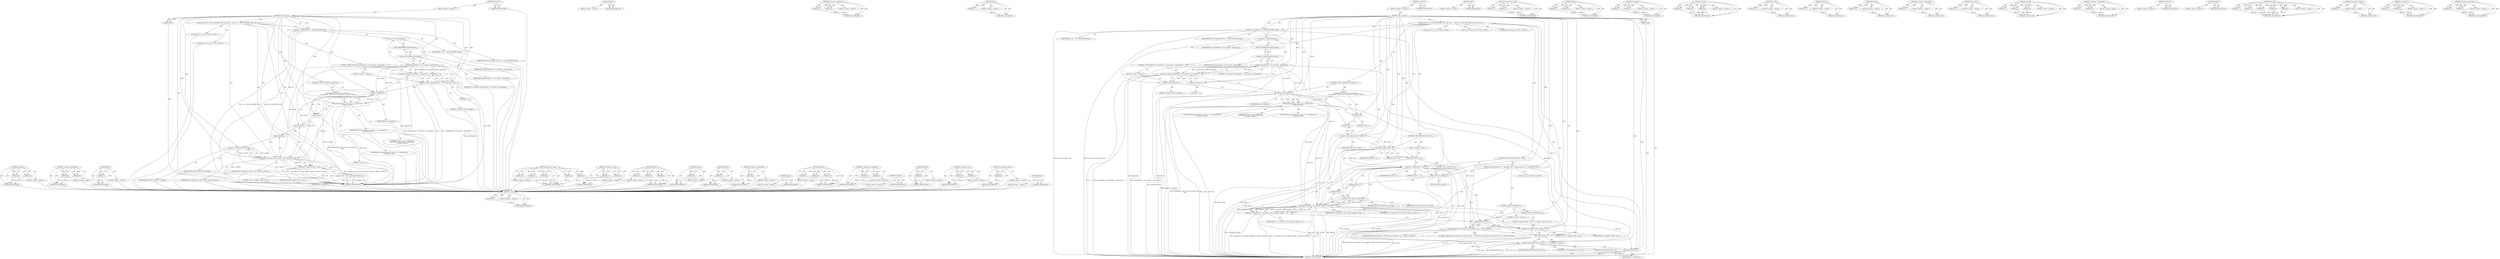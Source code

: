 digraph "getuid" {
vulnerable_203 [label=<(METHOD,_exit)>];
vulnerable_204 [label=<(PARAM,p1)>];
vulnerable_205 [label=<(BLOCK,&lt;empty&gt;,&lt;empty&gt;)>];
vulnerable_206 [label=<(METHOD_RETURN,ANY)>];
vulnerable_187 [label=<(METHOD,getuid)>];
vulnerable_188 [label=<(BLOCK,&lt;empty&gt;,&lt;empty&gt;)>];
vulnerable_189 [label=<(METHOD_RETURN,ANY)>];
vulnerable_141 [label=<(METHOD,&lt;operator&gt;.fieldAccess)>];
vulnerable_142 [label=<(PARAM,p1)>];
vulnerable_143 [label=<(PARAM,p2)>];
vulnerable_144 [label=<(BLOCK,&lt;empty&gt;,&lt;empty&gt;)>];
vulnerable_145 [label=<(METHOD_RETURN,ANY)>];
vulnerable_163 [label=<(METHOD,exit)>];
vulnerable_164 [label=<(PARAM,p1)>];
vulnerable_165 [label=<(BLOCK,&lt;empty&gt;,&lt;empty&gt;)>];
vulnerable_166 [label=<(METHOD_RETURN,ANY)>];
vulnerable_6 [label=<(METHOD,&lt;global&gt;)<SUB>1</SUB>>];
vulnerable_7 [label=<(BLOCK,&lt;empty&gt;,&lt;empty&gt;)<SUB>1</SUB>>];
vulnerable_8 [label=<(METHOD,copy_asoundrc)<SUB>1</SUB>>];
vulnerable_9 [label=<(PARAM,void)<SUB>1</SUB>>];
vulnerable_10 [label=<(BLOCK,{
	char *src = RUN_ASOUNDRC_FILE ;
	char *dest;...,{
	char *src = RUN_ASOUNDRC_FILE ;
	char *dest;...)<SUB>1</SUB>>];
vulnerable_11 [label="<(LOCAL,char* src: char*)<SUB>2</SUB>>"];
vulnerable_12 [label=<(&lt;operator&gt;.assignment,*src = RUN_ASOUNDRC_FILE)<SUB>2</SUB>>];
vulnerable_13 [label=<(IDENTIFIER,src,*src = RUN_ASOUNDRC_FILE)<SUB>2</SUB>>];
vulnerable_14 [label=<(IDENTIFIER,RUN_ASOUNDRC_FILE,*src = RUN_ASOUNDRC_FILE)<SUB>2</SUB>>];
vulnerable_15 [label="<(LOCAL,char* dest: char*)<SUB>3</SUB>>"];
vulnerable_16 [label=<(CONTROL_STRUCTURE,IF,if (asprintf(&amp;dest, &quot;%s/.asoundrc&quot;, cfg.homedir) == -1))<SUB>4</SUB>>];
vulnerable_17 [label=<(&lt;operator&gt;.equals,asprintf(&amp;dest, &quot;%s/.asoundrc&quot;, cfg.homedir) == -1)<SUB>4</SUB>>];
vulnerable_18 [label=<(asprintf,asprintf(&amp;dest, &quot;%s/.asoundrc&quot;, cfg.homedir))<SUB>4</SUB>>];
vulnerable_19 [label=<(&lt;operator&gt;.addressOf,&amp;dest)<SUB>4</SUB>>];
vulnerable_20 [label=<(IDENTIFIER,dest,asprintf(&amp;dest, &quot;%s/.asoundrc&quot;, cfg.homedir))<SUB>4</SUB>>];
vulnerable_21 [label=<(LITERAL,&quot;%s/.asoundrc&quot;,asprintf(&amp;dest, &quot;%s/.asoundrc&quot;, cfg.homedir))<SUB>4</SUB>>];
vulnerable_22 [label=<(&lt;operator&gt;.fieldAccess,cfg.homedir)<SUB>4</SUB>>];
vulnerable_23 [label=<(IDENTIFIER,cfg,asprintf(&amp;dest, &quot;%s/.asoundrc&quot;, cfg.homedir))<SUB>4</SUB>>];
vulnerable_24 [label=<(FIELD_IDENTIFIER,homedir,homedir)<SUB>4</SUB>>];
vulnerable_25 [label=<(&lt;operator&gt;.minus,-1)<SUB>4</SUB>>];
vulnerable_26 [label=<(LITERAL,1,-1)<SUB>4</SUB>>];
vulnerable_27 [label=<(BLOCK,&lt;empty&gt;,&lt;empty&gt;)<SUB>5</SUB>>];
vulnerable_28 [label=<(errExit,errExit(&quot;asprintf&quot;))<SUB>5</SUB>>];
vulnerable_29 [label=<(LITERAL,&quot;asprintf&quot;,errExit(&quot;asprintf&quot;))<SUB>5</SUB>>];
vulnerable_30 [label=<(CONTROL_STRUCTURE,IF,if (is_link(dest)))<SUB>7</SUB>>];
vulnerable_31 [label=<(is_link,is_link(dest))<SUB>7</SUB>>];
vulnerable_32 [label=<(IDENTIFIER,dest,is_link(dest))<SUB>7</SUB>>];
vulnerable_33 [label="<(BLOCK,{
		fprintf(stderr, &quot;Error: %s is a symbolic li...,{
		fprintf(stderr, &quot;Error: %s is a symbolic li...)<SUB>7</SUB>>"];
vulnerable_34 [label="<(fprintf,fprintf(stderr, &quot;Error: %s is a symbolic link\n...)<SUB>8</SUB>>"];
vulnerable_35 [label="<(IDENTIFIER,stderr,fprintf(stderr, &quot;Error: %s is a symbolic link\n...)<SUB>8</SUB>>"];
vulnerable_36 [label="<(LITERAL,&quot;Error: %s is a symbolic link\n&quot;,fprintf(stderr, &quot;Error: %s is a symbolic link\n...)<SUB>8</SUB>>"];
vulnerable_37 [label="<(IDENTIFIER,dest,fprintf(stderr, &quot;Error: %s is a symbolic link\n...)<SUB>8</SUB>>"];
vulnerable_38 [label=<(exit,exit(1))<SUB>9</SUB>>];
vulnerable_39 [label=<(LITERAL,1,exit(1))<SUB>9</SUB>>];
vulnerable_40 [label="<(LOCAL,pid_t child: pid_t)<SUB>12</SUB>>"];
vulnerable_41 [label=<(&lt;operator&gt;.assignment,child = fork())<SUB>12</SUB>>];
vulnerable_42 [label=<(IDENTIFIER,child,child = fork())<SUB>12</SUB>>];
vulnerable_43 [label=<(fork,fork())<SUB>12</SUB>>];
vulnerable_44 [label=<(CONTROL_STRUCTURE,IF,if (child &lt; 0))<SUB>13</SUB>>];
vulnerable_45 [label=<(&lt;operator&gt;.lessThan,child &lt; 0)<SUB>13</SUB>>];
vulnerable_46 [label=<(IDENTIFIER,child,child &lt; 0)<SUB>13</SUB>>];
vulnerable_47 [label=<(LITERAL,0,child &lt; 0)<SUB>13</SUB>>];
vulnerable_48 [label=<(BLOCK,&lt;empty&gt;,&lt;empty&gt;)<SUB>14</SUB>>];
vulnerable_49 [label=<(errExit,errExit(&quot;fork&quot;))<SUB>14</SUB>>];
vulnerable_50 [label=<(LITERAL,&quot;fork&quot;,errExit(&quot;fork&quot;))<SUB>14</SUB>>];
vulnerable_51 [label=<(CONTROL_STRUCTURE,IF,if (child == 0))<SUB>15</SUB>>];
vulnerable_52 [label=<(&lt;operator&gt;.equals,child == 0)<SUB>15</SUB>>];
vulnerable_53 [label=<(IDENTIFIER,child,child == 0)<SUB>15</SUB>>];
vulnerable_54 [label=<(LITERAL,0,child == 0)<SUB>15</SUB>>];
vulnerable_55 [label=<(BLOCK,{
		drop_privs(0);
		int rv = copy_file(src, de...,{
		drop_privs(0);
		int rv = copy_file(src, de...)<SUB>15</SUB>>];
vulnerable_56 [label=<(drop_privs,drop_privs(0))<SUB>16</SUB>>];
vulnerable_57 [label=<(LITERAL,0,drop_privs(0))<SUB>16</SUB>>];
vulnerable_58 [label="<(LOCAL,int rv: int)<SUB>17</SUB>>"];
vulnerable_59 [label=<(&lt;operator&gt;.assignment,rv = copy_file(src, dest, getuid(), getgid(), S...)<SUB>17</SUB>>];
vulnerable_60 [label=<(IDENTIFIER,rv,rv = copy_file(src, dest, getuid(), getgid(), S...)<SUB>17</SUB>>];
vulnerable_61 [label=<(copy_file,copy_file(src, dest, getuid(), getgid(), S_IRUS...)<SUB>17</SUB>>];
vulnerable_62 [label=<(IDENTIFIER,src,copy_file(src, dest, getuid(), getgid(), S_IRUS...)<SUB>17</SUB>>];
vulnerable_63 [label=<(IDENTIFIER,dest,copy_file(src, dest, getuid(), getgid(), S_IRUS...)<SUB>17</SUB>>];
vulnerable_64 [label=<(getuid,getuid())<SUB>17</SUB>>];
vulnerable_65 [label=<(getgid,getgid())<SUB>17</SUB>>];
vulnerable_66 [label=<(&lt;operator&gt;.or,S_IRUSR | S_IWUSR)<SUB>17</SUB>>];
vulnerable_67 [label=<(IDENTIFIER,S_IRUSR,S_IRUSR | S_IWUSR)<SUB>17</SUB>>];
vulnerable_68 [label=<(IDENTIFIER,S_IWUSR,S_IRUSR | S_IWUSR)<SUB>17</SUB>>];
vulnerable_69 [label=<(CONTROL_STRUCTURE,IF,if (rv))<SUB>18</SUB>>];
vulnerable_70 [label=<(IDENTIFIER,rv,if (rv))<SUB>18</SUB>>];
vulnerable_71 [label=<(BLOCK,&lt;empty&gt;,&lt;empty&gt;)<SUB>19</SUB>>];
vulnerable_72 [label="<(fprintf,fprintf(stderr, &quot;Warning: cannot transfer .asou...)<SUB>19</SUB>>"];
vulnerable_73 [label="<(IDENTIFIER,stderr,fprintf(stderr, &quot;Warning: cannot transfer .asou...)<SUB>19</SUB>>"];
vulnerable_74 [label="<(LITERAL,&quot;Warning: cannot transfer .asoundrc in private ...,fprintf(stderr, &quot;Warning: cannot transfer .asou...)<SUB>19</SUB>>"];
vulnerable_75 [label=<(CONTROL_STRUCTURE,ELSE,else)<SUB>20</SUB>>];
vulnerable_76 [label=<(BLOCK,{
			fs_logger2(&quot;clone&quot;, dest);
		},{
			fs_logger2(&quot;clone&quot;, dest);
		})<SUB>20</SUB>>];
vulnerable_77 [label=<(fs_logger2,fs_logger2(&quot;clone&quot;, dest))<SUB>21</SUB>>];
vulnerable_78 [label=<(LITERAL,&quot;clone&quot;,fs_logger2(&quot;clone&quot;, dest))<SUB>21</SUB>>];
vulnerable_79 [label=<(IDENTIFIER,dest,fs_logger2(&quot;clone&quot;, dest))<SUB>21</SUB>>];
vulnerable_80 [label=<(_exit,_exit(0))<SUB>23</SUB>>];
vulnerable_81 [label=<(LITERAL,0,_exit(0))<SUB>23</SUB>>];
vulnerable_82 [label=<(waitpid,waitpid(child, NULL, 0))<SUB>25</SUB>>];
vulnerable_83 [label=<(IDENTIFIER,child,waitpid(child, NULL, 0))<SUB>25</SUB>>];
vulnerable_84 [label=<(IDENTIFIER,NULL,waitpid(child, NULL, 0))<SUB>25</SUB>>];
vulnerable_85 [label=<(LITERAL,0,waitpid(child, NULL, 0))<SUB>25</SUB>>];
vulnerable_86 [label=<(unlink,unlink(src))<SUB>27</SUB>>];
vulnerable_87 [label=<(IDENTIFIER,src,unlink(src))<SUB>27</SUB>>];
vulnerable_88 [label=<(METHOD_RETURN,void)<SUB>1</SUB>>];
vulnerable_90 [label=<(METHOD_RETURN,ANY)<SUB>1</SUB>>];
vulnerable_167 [label=<(METHOD,fork)>];
vulnerable_168 [label=<(BLOCK,&lt;empty&gt;,&lt;empty&gt;)>];
vulnerable_169 [label=<(METHOD_RETURN,ANY)>];
vulnerable_126 [label=<(METHOD,&lt;operator&gt;.equals)>];
vulnerable_127 [label=<(PARAM,p1)>];
vulnerable_128 [label=<(PARAM,p2)>];
vulnerable_129 [label=<(BLOCK,&lt;empty&gt;,&lt;empty&gt;)>];
vulnerable_130 [label=<(METHOD_RETURN,ANY)>];
vulnerable_158 [label=<(METHOD,fprintf)>];
vulnerable_159 [label=<(PARAM,p1)>];
vulnerable_160 [label=<(PARAM,p2)>];
vulnerable_161 [label=<(BLOCK,&lt;empty&gt;,&lt;empty&gt;)>];
vulnerable_162 [label=<(METHOD_RETURN,ANY)>];
vulnerable_198 [label=<(METHOD,fs_logger2)>];
vulnerable_199 [label=<(PARAM,p1)>];
vulnerable_200 [label=<(PARAM,p2)>];
vulnerable_201 [label=<(BLOCK,&lt;empty&gt;,&lt;empty&gt;)>];
vulnerable_202 [label=<(METHOD_RETURN,ANY)>];
vulnerable_207 [label=<(METHOD,waitpid)>];
vulnerable_208 [label=<(PARAM,p1)>];
vulnerable_209 [label=<(PARAM,p2)>];
vulnerable_210 [label=<(PARAM,p3)>];
vulnerable_211 [label=<(BLOCK,&lt;empty&gt;,&lt;empty&gt;)>];
vulnerable_212 [label=<(METHOD_RETURN,ANY)>];
vulnerable_154 [label=<(METHOD,is_link)>];
vulnerable_155 [label=<(PARAM,p1)>];
vulnerable_156 [label=<(BLOCK,&lt;empty&gt;,&lt;empty&gt;)>];
vulnerable_157 [label=<(METHOD_RETURN,ANY)>];
vulnerable_150 [label=<(METHOD,errExit)>];
vulnerable_151 [label=<(PARAM,p1)>];
vulnerable_152 [label=<(BLOCK,&lt;empty&gt;,&lt;empty&gt;)>];
vulnerable_153 [label=<(METHOD_RETURN,ANY)>];
vulnerable_213 [label=<(METHOD,unlink)>];
vulnerable_214 [label=<(PARAM,p1)>];
vulnerable_215 [label=<(BLOCK,&lt;empty&gt;,&lt;empty&gt;)>];
vulnerable_216 [label=<(METHOD_RETURN,ANY)>];
vulnerable_137 [label=<(METHOD,&lt;operator&gt;.addressOf)>];
vulnerable_138 [label=<(PARAM,p1)>];
vulnerable_139 [label=<(BLOCK,&lt;empty&gt;,&lt;empty&gt;)>];
vulnerable_140 [label=<(METHOD_RETURN,ANY)>];
vulnerable_175 [label=<(METHOD,drop_privs)>];
vulnerable_176 [label=<(PARAM,p1)>];
vulnerable_177 [label=<(BLOCK,&lt;empty&gt;,&lt;empty&gt;)>];
vulnerable_178 [label=<(METHOD_RETURN,ANY)>];
vulnerable_131 [label=<(METHOD,asprintf)>];
vulnerable_132 [label=<(PARAM,p1)>];
vulnerable_133 [label=<(PARAM,p2)>];
vulnerable_134 [label=<(PARAM,p3)>];
vulnerable_135 [label=<(BLOCK,&lt;empty&gt;,&lt;empty&gt;)>];
vulnerable_136 [label=<(METHOD_RETURN,ANY)>];
vulnerable_121 [label=<(METHOD,&lt;operator&gt;.assignment)>];
vulnerable_122 [label=<(PARAM,p1)>];
vulnerable_123 [label=<(PARAM,p2)>];
vulnerable_124 [label=<(BLOCK,&lt;empty&gt;,&lt;empty&gt;)>];
vulnerable_125 [label=<(METHOD_RETURN,ANY)>];
vulnerable_115 [label=<(METHOD,&lt;global&gt;)<SUB>1</SUB>>];
vulnerable_116 [label=<(BLOCK,&lt;empty&gt;,&lt;empty&gt;)>];
vulnerable_117 [label=<(METHOD_RETURN,ANY)>];
vulnerable_190 [label=<(METHOD,getgid)>];
vulnerable_191 [label=<(BLOCK,&lt;empty&gt;,&lt;empty&gt;)>];
vulnerable_192 [label=<(METHOD_RETURN,ANY)>];
vulnerable_179 [label=<(METHOD,copy_file)>];
vulnerable_180 [label=<(PARAM,p1)>];
vulnerable_181 [label=<(PARAM,p2)>];
vulnerable_182 [label=<(PARAM,p3)>];
vulnerable_183 [label=<(PARAM,p4)>];
vulnerable_184 [label=<(PARAM,p5)>];
vulnerable_185 [label=<(BLOCK,&lt;empty&gt;,&lt;empty&gt;)>];
vulnerable_186 [label=<(METHOD_RETURN,ANY)>];
vulnerable_146 [label=<(METHOD,&lt;operator&gt;.minus)>];
vulnerable_147 [label=<(PARAM,p1)>];
vulnerable_148 [label=<(BLOCK,&lt;empty&gt;,&lt;empty&gt;)>];
vulnerable_149 [label=<(METHOD_RETURN,ANY)>];
vulnerable_193 [label=<(METHOD,&lt;operator&gt;.or)>];
vulnerable_194 [label=<(PARAM,p1)>];
vulnerable_195 [label=<(PARAM,p2)>];
vulnerable_196 [label=<(BLOCK,&lt;empty&gt;,&lt;empty&gt;)>];
vulnerable_197 [label=<(METHOD_RETURN,ANY)>];
vulnerable_170 [label=<(METHOD,&lt;operator&gt;.lessThan)>];
vulnerable_171 [label=<(PARAM,p1)>];
vulnerable_172 [label=<(PARAM,p2)>];
vulnerable_173 [label=<(BLOCK,&lt;empty&gt;,&lt;empty&gt;)>];
vulnerable_174 [label=<(METHOD_RETURN,ANY)>];
fixed_146 [label=<(METHOD,fs_logger2)>];
fixed_147 [label=<(PARAM,p1)>];
fixed_148 [label=<(PARAM,p2)>];
fixed_149 [label=<(BLOCK,&lt;empty&gt;,&lt;empty&gt;)>];
fixed_150 [label=<(METHOD_RETURN,ANY)>];
fixed_100 [label=<(METHOD,&lt;operator&gt;.fieldAccess)>];
fixed_101 [label=<(PARAM,p1)>];
fixed_102 [label=<(PARAM,p2)>];
fixed_103 [label=<(BLOCK,&lt;empty&gt;,&lt;empty&gt;)>];
fixed_104 [label=<(METHOD_RETURN,ANY)>];
fixed_123 [label=<(METHOD,exit)>];
fixed_124 [label=<(PARAM,p1)>];
fixed_125 [label=<(BLOCK,&lt;empty&gt;,&lt;empty&gt;)>];
fixed_126 [label=<(METHOD_RETURN,ANY)>];
fixed_6 [label=<(METHOD,&lt;global&gt;)<SUB>1</SUB>>];
fixed_7 [label=<(BLOCK,&lt;empty&gt;,&lt;empty&gt;)<SUB>1</SUB>>];
fixed_8 [label=<(METHOD,copy_asoundrc)<SUB>1</SUB>>];
fixed_9 [label=<(PARAM,void)<SUB>1</SUB>>];
fixed_10 [label=<(BLOCK,{
	char *src = RUN_ASOUNDRC_FILE ;
	char *dest;...,{
	char *src = RUN_ASOUNDRC_FILE ;
	char *dest;...)<SUB>1</SUB>>];
fixed_11 [label="<(LOCAL,char* src: char*)<SUB>2</SUB>>"];
fixed_12 [label=<(&lt;operator&gt;.assignment,*src = RUN_ASOUNDRC_FILE)<SUB>2</SUB>>];
fixed_13 [label=<(IDENTIFIER,src,*src = RUN_ASOUNDRC_FILE)<SUB>2</SUB>>];
fixed_14 [label=<(IDENTIFIER,RUN_ASOUNDRC_FILE,*src = RUN_ASOUNDRC_FILE)<SUB>2</SUB>>];
fixed_15 [label="<(LOCAL,char* dest: char*)<SUB>3</SUB>>"];
fixed_16 [label=<(CONTROL_STRUCTURE,IF,if (asprintf(&amp;dest, &quot;%s/.asoundrc&quot;, cfg.homedir) == -1))<SUB>4</SUB>>];
fixed_17 [label=<(&lt;operator&gt;.equals,asprintf(&amp;dest, &quot;%s/.asoundrc&quot;, cfg.homedir) == -1)<SUB>4</SUB>>];
fixed_18 [label=<(asprintf,asprintf(&amp;dest, &quot;%s/.asoundrc&quot;, cfg.homedir))<SUB>4</SUB>>];
fixed_19 [label=<(&lt;operator&gt;.addressOf,&amp;dest)<SUB>4</SUB>>];
fixed_20 [label=<(IDENTIFIER,dest,asprintf(&amp;dest, &quot;%s/.asoundrc&quot;, cfg.homedir))<SUB>4</SUB>>];
fixed_21 [label=<(LITERAL,&quot;%s/.asoundrc&quot;,asprintf(&amp;dest, &quot;%s/.asoundrc&quot;, cfg.homedir))<SUB>4</SUB>>];
fixed_22 [label=<(&lt;operator&gt;.fieldAccess,cfg.homedir)<SUB>4</SUB>>];
fixed_23 [label=<(IDENTIFIER,cfg,asprintf(&amp;dest, &quot;%s/.asoundrc&quot;, cfg.homedir))<SUB>4</SUB>>];
fixed_24 [label=<(FIELD_IDENTIFIER,homedir,homedir)<SUB>4</SUB>>];
fixed_25 [label=<(&lt;operator&gt;.minus,-1)<SUB>4</SUB>>];
fixed_26 [label=<(LITERAL,1,-1)<SUB>4</SUB>>];
fixed_27 [label=<(BLOCK,&lt;empty&gt;,&lt;empty&gt;)<SUB>5</SUB>>];
fixed_28 [label=<(errExit,errExit(&quot;asprintf&quot;))<SUB>5</SUB>>];
fixed_29 [label=<(LITERAL,&quot;asprintf&quot;,errExit(&quot;asprintf&quot;))<SUB>5</SUB>>];
fixed_30 [label=<(CONTROL_STRUCTURE,IF,if (is_link(dest)))<SUB>7</SUB>>];
fixed_31 [label=<(is_link,is_link(dest))<SUB>7</SUB>>];
fixed_32 [label=<(IDENTIFIER,dest,is_link(dest))<SUB>7</SUB>>];
fixed_33 [label="<(BLOCK,{
		fprintf(stderr, &quot;Error: %s is a symbolic li...,{
		fprintf(stderr, &quot;Error: %s is a symbolic li...)<SUB>7</SUB>>"];
fixed_34 [label="<(fprintf,fprintf(stderr, &quot;Error: %s is a symbolic link\n...)<SUB>8</SUB>>"];
fixed_35 [label="<(IDENTIFIER,stderr,fprintf(stderr, &quot;Error: %s is a symbolic link\n...)<SUB>8</SUB>>"];
fixed_36 [label="<(LITERAL,&quot;Error: %s is a symbolic link\n&quot;,fprintf(stderr, &quot;Error: %s is a symbolic link\n...)<SUB>8</SUB>>"];
fixed_37 [label="<(IDENTIFIER,dest,fprintf(stderr, &quot;Error: %s is a symbolic link\n...)<SUB>8</SUB>>"];
fixed_38 [label=<(exit,exit(1))<SUB>9</SUB>>];
fixed_39 [label=<(LITERAL,1,exit(1))<SUB>9</SUB>>];
fixed_40 [label=<(copy_file_as_user,copy_file_as_user(src, dest, getuid(), getgid()...)<SUB>12</SUB>>];
fixed_41 [label=<(IDENTIFIER,src,copy_file_as_user(src, dest, getuid(), getgid()...)<SUB>12</SUB>>];
fixed_42 [label=<(IDENTIFIER,dest,copy_file_as_user(src, dest, getuid(), getgid()...)<SUB>12</SUB>>];
fixed_43 [label=<(getuid,getuid())<SUB>12</SUB>>];
fixed_44 [label=<(getgid,getgid())<SUB>12</SUB>>];
fixed_45 [label=<(&lt;operator&gt;.or,S_IRUSR | S_IWUSR)<SUB>12</SUB>>];
fixed_46 [label=<(IDENTIFIER,S_IRUSR,S_IRUSR | S_IWUSR)<SUB>12</SUB>>];
fixed_47 [label=<(IDENTIFIER,S_IWUSR,S_IRUSR | S_IWUSR)<SUB>12</SUB>>];
fixed_48 [label=<(fs_logger2,fs_logger2(&quot;clone&quot;, dest))<SUB>13</SUB>>];
fixed_49 [label=<(LITERAL,&quot;clone&quot;,fs_logger2(&quot;clone&quot;, dest))<SUB>13</SUB>>];
fixed_50 [label=<(IDENTIFIER,dest,fs_logger2(&quot;clone&quot;, dest))<SUB>13</SUB>>];
fixed_51 [label=<(unlink,unlink(src))<SUB>15</SUB>>];
fixed_52 [label=<(IDENTIFIER,src,unlink(src))<SUB>15</SUB>>];
fixed_53 [label=<(METHOD_RETURN,void)<SUB>1</SUB>>];
fixed_55 [label=<(METHOD_RETURN,ANY)<SUB>1</SUB>>];
fixed_127 [label=<(METHOD,copy_file_as_user)>];
fixed_128 [label=<(PARAM,p1)>];
fixed_129 [label=<(PARAM,p2)>];
fixed_130 [label=<(PARAM,p3)>];
fixed_131 [label=<(PARAM,p4)>];
fixed_132 [label=<(PARAM,p5)>];
fixed_133 [label=<(BLOCK,&lt;empty&gt;,&lt;empty&gt;)>];
fixed_134 [label=<(METHOD_RETURN,ANY)>];
fixed_85 [label=<(METHOD,&lt;operator&gt;.equals)>];
fixed_86 [label=<(PARAM,p1)>];
fixed_87 [label=<(PARAM,p2)>];
fixed_88 [label=<(BLOCK,&lt;empty&gt;,&lt;empty&gt;)>];
fixed_89 [label=<(METHOD_RETURN,ANY)>];
fixed_117 [label=<(METHOD,fprintf)>];
fixed_118 [label=<(PARAM,p1)>];
fixed_119 [label=<(PARAM,p2)>];
fixed_120 [label=<(PARAM,p3)>];
fixed_121 [label=<(BLOCK,&lt;empty&gt;,&lt;empty&gt;)>];
fixed_122 [label=<(METHOD_RETURN,ANY)>];
fixed_113 [label=<(METHOD,is_link)>];
fixed_114 [label=<(PARAM,p1)>];
fixed_115 [label=<(BLOCK,&lt;empty&gt;,&lt;empty&gt;)>];
fixed_116 [label=<(METHOD_RETURN,ANY)>];
fixed_109 [label=<(METHOD,errExit)>];
fixed_110 [label=<(PARAM,p1)>];
fixed_111 [label=<(BLOCK,&lt;empty&gt;,&lt;empty&gt;)>];
fixed_112 [label=<(METHOD_RETURN,ANY)>];
fixed_96 [label=<(METHOD,&lt;operator&gt;.addressOf)>];
fixed_97 [label=<(PARAM,p1)>];
fixed_98 [label=<(BLOCK,&lt;empty&gt;,&lt;empty&gt;)>];
fixed_99 [label=<(METHOD_RETURN,ANY)>];
fixed_138 [label=<(METHOD,getgid)>];
fixed_139 [label=<(BLOCK,&lt;empty&gt;,&lt;empty&gt;)>];
fixed_140 [label=<(METHOD_RETURN,ANY)>];
fixed_90 [label=<(METHOD,asprintf)>];
fixed_91 [label=<(PARAM,p1)>];
fixed_92 [label=<(PARAM,p2)>];
fixed_93 [label=<(PARAM,p3)>];
fixed_94 [label=<(BLOCK,&lt;empty&gt;,&lt;empty&gt;)>];
fixed_95 [label=<(METHOD_RETURN,ANY)>];
fixed_80 [label=<(METHOD,&lt;operator&gt;.assignment)>];
fixed_81 [label=<(PARAM,p1)>];
fixed_82 [label=<(PARAM,p2)>];
fixed_83 [label=<(BLOCK,&lt;empty&gt;,&lt;empty&gt;)>];
fixed_84 [label=<(METHOD_RETURN,ANY)>];
fixed_74 [label=<(METHOD,&lt;global&gt;)<SUB>1</SUB>>];
fixed_75 [label=<(BLOCK,&lt;empty&gt;,&lt;empty&gt;)>];
fixed_76 [label=<(METHOD_RETURN,ANY)>];
fixed_151 [label=<(METHOD,unlink)>];
fixed_152 [label=<(PARAM,p1)>];
fixed_153 [label=<(BLOCK,&lt;empty&gt;,&lt;empty&gt;)>];
fixed_154 [label=<(METHOD_RETURN,ANY)>];
fixed_141 [label=<(METHOD,&lt;operator&gt;.or)>];
fixed_142 [label=<(PARAM,p1)>];
fixed_143 [label=<(PARAM,p2)>];
fixed_144 [label=<(BLOCK,&lt;empty&gt;,&lt;empty&gt;)>];
fixed_145 [label=<(METHOD_RETURN,ANY)>];
fixed_105 [label=<(METHOD,&lt;operator&gt;.minus)>];
fixed_106 [label=<(PARAM,p1)>];
fixed_107 [label=<(BLOCK,&lt;empty&gt;,&lt;empty&gt;)>];
fixed_108 [label=<(METHOD_RETURN,ANY)>];
fixed_135 [label=<(METHOD,getuid)>];
fixed_136 [label=<(BLOCK,&lt;empty&gt;,&lt;empty&gt;)>];
fixed_137 [label=<(METHOD_RETURN,ANY)>];
vulnerable_203 -> vulnerable_204  [key=0, label="AST: "];
vulnerable_203 -> vulnerable_204  [key=1, label="DDG: "];
vulnerable_203 -> vulnerable_205  [key=0, label="AST: "];
vulnerable_203 -> vulnerable_206  [key=0, label="AST: "];
vulnerable_203 -> vulnerable_206  [key=1, label="CFG: "];
vulnerable_204 -> vulnerable_206  [key=0, label="DDG: p1"];
vulnerable_187 -> vulnerable_188  [key=0, label="AST: "];
vulnerable_187 -> vulnerable_189  [key=0, label="AST: "];
vulnerable_187 -> vulnerable_189  [key=1, label="CFG: "];
vulnerable_141 -> vulnerable_142  [key=0, label="AST: "];
vulnerable_141 -> vulnerable_142  [key=1, label="DDG: "];
vulnerable_141 -> vulnerable_144  [key=0, label="AST: "];
vulnerable_141 -> vulnerable_143  [key=0, label="AST: "];
vulnerable_141 -> vulnerable_143  [key=1, label="DDG: "];
vulnerable_141 -> vulnerable_145  [key=0, label="AST: "];
vulnerable_141 -> vulnerable_145  [key=1, label="CFG: "];
vulnerable_142 -> vulnerable_145  [key=0, label="DDG: p1"];
vulnerable_143 -> vulnerable_145  [key=0, label="DDG: p2"];
vulnerable_163 -> vulnerable_164  [key=0, label="AST: "];
vulnerable_163 -> vulnerable_164  [key=1, label="DDG: "];
vulnerable_163 -> vulnerable_165  [key=0, label="AST: "];
vulnerable_163 -> vulnerable_166  [key=0, label="AST: "];
vulnerable_163 -> vulnerable_166  [key=1, label="CFG: "];
vulnerable_164 -> vulnerable_166  [key=0, label="DDG: p1"];
vulnerable_6 -> vulnerable_7  [key=0, label="AST: "];
vulnerable_6 -> vulnerable_90  [key=0, label="AST: "];
vulnerable_6 -> vulnerable_90  [key=1, label="CFG: "];
vulnerable_7 -> vulnerable_8  [key=0, label="AST: "];
vulnerable_8 -> vulnerable_9  [key=0, label="AST: "];
vulnerable_8 -> vulnerable_9  [key=1, label="DDG: "];
vulnerable_8 -> vulnerable_10  [key=0, label="AST: "];
vulnerable_8 -> vulnerable_88  [key=0, label="AST: "];
vulnerable_8 -> vulnerable_12  [key=0, label="CFG: "];
vulnerable_8 -> vulnerable_12  [key=1, label="DDG: "];
vulnerable_8 -> vulnerable_41  [key=0, label="DDG: "];
vulnerable_8 -> vulnerable_82  [key=0, label="DDG: "];
vulnerable_8 -> vulnerable_86  [key=0, label="DDG: "];
vulnerable_8 -> vulnerable_31  [key=0, label="DDG: "];
vulnerable_8 -> vulnerable_45  [key=0, label="DDG: "];
vulnerable_8 -> vulnerable_52  [key=0, label="DDG: "];
vulnerable_8 -> vulnerable_18  [key=0, label="DDG: "];
vulnerable_8 -> vulnerable_25  [key=0, label="DDG: "];
vulnerable_8 -> vulnerable_28  [key=0, label="DDG: "];
vulnerable_8 -> vulnerable_34  [key=0, label="DDG: "];
vulnerable_8 -> vulnerable_38  [key=0, label="DDG: "];
vulnerable_8 -> vulnerable_49  [key=0, label="DDG: "];
vulnerable_8 -> vulnerable_56  [key=0, label="DDG: "];
vulnerable_8 -> vulnerable_70  [key=0, label="DDG: "];
vulnerable_8 -> vulnerable_80  [key=0, label="DDG: "];
vulnerable_8 -> vulnerable_61  [key=0, label="DDG: "];
vulnerable_8 -> vulnerable_66  [key=0, label="DDG: "];
vulnerable_8 -> vulnerable_72  [key=0, label="DDG: "];
vulnerable_8 -> vulnerable_77  [key=0, label="DDG: "];
vulnerable_9 -> vulnerable_88  [key=0, label="DDG: "];
vulnerable_10 -> vulnerable_11  [key=0, label="AST: "];
vulnerable_10 -> vulnerable_12  [key=0, label="AST: "];
vulnerable_10 -> vulnerable_15  [key=0, label="AST: "];
vulnerable_10 -> vulnerable_16  [key=0, label="AST: "];
vulnerable_10 -> vulnerable_30  [key=0, label="AST: "];
vulnerable_10 -> vulnerable_40  [key=0, label="AST: "];
vulnerable_10 -> vulnerable_41  [key=0, label="AST: "];
vulnerable_10 -> vulnerable_44  [key=0, label="AST: "];
vulnerable_10 -> vulnerable_51  [key=0, label="AST: "];
vulnerable_10 -> vulnerable_82  [key=0, label="AST: "];
vulnerable_10 -> vulnerable_86  [key=0, label="AST: "];
vulnerable_12 -> vulnerable_13  [key=0, label="AST: "];
vulnerable_12 -> vulnerable_14  [key=0, label="AST: "];
vulnerable_12 -> vulnerable_19  [key=0, label="CFG: "];
vulnerable_12 -> vulnerable_88  [key=0, label="DDG: *src = RUN_ASOUNDRC_FILE"];
vulnerable_12 -> vulnerable_88  [key=1, label="DDG: RUN_ASOUNDRC_FILE"];
vulnerable_12 -> vulnerable_86  [key=0, label="DDG: src"];
vulnerable_12 -> vulnerable_61  [key=0, label="DDG: src"];
vulnerable_16 -> vulnerable_17  [key=0, label="AST: "];
vulnerable_16 -> vulnerable_27  [key=0, label="AST: "];
vulnerable_17 -> vulnerable_18  [key=0, label="AST: "];
vulnerable_17 -> vulnerable_25  [key=0, label="AST: "];
vulnerable_17 -> vulnerable_28  [key=0, label="CFG: "];
vulnerable_17 -> vulnerable_28  [key=1, label="CDG: "];
vulnerable_17 -> vulnerable_31  [key=0, label="CFG: "];
vulnerable_17 -> vulnerable_88  [key=0, label="DDG: asprintf(&amp;dest, &quot;%s/.asoundrc&quot;, cfg.homedir)"];
vulnerable_17 -> vulnerable_88  [key=1, label="DDG: -1"];
vulnerable_17 -> vulnerable_88  [key=2, label="DDG: asprintf(&amp;dest, &quot;%s/.asoundrc&quot;, cfg.homedir) == -1"];
vulnerable_18 -> vulnerable_19  [key=0, label="AST: "];
vulnerable_18 -> vulnerable_21  [key=0, label="AST: "];
vulnerable_18 -> vulnerable_22  [key=0, label="AST: "];
vulnerable_18 -> vulnerable_25  [key=0, label="CFG: "];
vulnerable_18 -> vulnerable_88  [key=0, label="DDG: &amp;dest"];
vulnerable_18 -> vulnerable_88  [key=1, label="DDG: cfg.homedir"];
vulnerable_18 -> vulnerable_17  [key=0, label="DDG: &amp;dest"];
vulnerable_18 -> vulnerable_17  [key=1, label="DDG: &quot;%s/.asoundrc&quot;"];
vulnerable_18 -> vulnerable_17  [key=2, label="DDG: cfg.homedir"];
vulnerable_18 -> vulnerable_31  [key=0, label="DDG: &amp;dest"];
vulnerable_18 -> vulnerable_34  [key=0, label="DDG: &amp;dest"];
vulnerable_18 -> vulnerable_61  [key=0, label="DDG: &amp;dest"];
vulnerable_18 -> vulnerable_77  [key=0, label="DDG: &amp;dest"];
vulnerable_19 -> vulnerable_20  [key=0, label="AST: "];
vulnerable_19 -> vulnerable_24  [key=0, label="CFG: "];
vulnerable_22 -> vulnerable_23  [key=0, label="AST: "];
vulnerable_22 -> vulnerable_24  [key=0, label="AST: "];
vulnerable_22 -> vulnerable_18  [key=0, label="CFG: "];
vulnerable_24 -> vulnerable_22  [key=0, label="CFG: "];
vulnerable_25 -> vulnerable_26  [key=0, label="AST: "];
vulnerable_25 -> vulnerable_17  [key=0, label="CFG: "];
vulnerable_25 -> vulnerable_17  [key=1, label="DDG: 1"];
vulnerable_27 -> vulnerable_28  [key=0, label="AST: "];
vulnerable_28 -> vulnerable_29  [key=0, label="AST: "];
vulnerable_28 -> vulnerable_31  [key=0, label="CFG: "];
vulnerable_28 -> vulnerable_88  [key=0, label="DDG: errExit(&quot;asprintf&quot;)"];
vulnerable_30 -> vulnerable_31  [key=0, label="AST: "];
vulnerable_30 -> vulnerable_33  [key=0, label="AST: "];
vulnerable_31 -> vulnerable_32  [key=0, label="AST: "];
vulnerable_31 -> vulnerable_34  [key=0, label="CFG: "];
vulnerable_31 -> vulnerable_34  [key=1, label="DDG: dest"];
vulnerable_31 -> vulnerable_34  [key=2, label="CDG: "];
vulnerable_31 -> vulnerable_43  [key=0, label="CFG: "];
vulnerable_31 -> vulnerable_88  [key=0, label="DDG: dest"];
vulnerable_31 -> vulnerable_88  [key=1, label="DDG: is_link(dest)"];
vulnerable_31 -> vulnerable_61  [key=0, label="DDG: dest"];
vulnerable_31 -> vulnerable_38  [key=0, label="CDG: "];
vulnerable_33 -> vulnerable_34  [key=0, label="AST: "];
vulnerable_33 -> vulnerable_38  [key=0, label="AST: "];
vulnerable_34 -> vulnerable_35  [key=0, label="AST: "];
vulnerable_34 -> vulnerable_36  [key=0, label="AST: "];
vulnerable_34 -> vulnerable_37  [key=0, label="AST: "];
vulnerable_34 -> vulnerable_38  [key=0, label="CFG: "];
vulnerable_34 -> vulnerable_88  [key=0, label="DDG: stderr"];
vulnerable_34 -> vulnerable_88  [key=1, label="DDG: dest"];
vulnerable_34 -> vulnerable_88  [key=2, label="DDG: fprintf(stderr, &quot;Error: %s is a symbolic link\n&quot;, dest)"];
vulnerable_34 -> vulnerable_61  [key=0, label="DDG: dest"];
vulnerable_34 -> vulnerable_72  [key=0, label="DDG: stderr"];
vulnerable_38 -> vulnerable_39  [key=0, label="AST: "];
vulnerable_38 -> vulnerable_43  [key=0, label="CFG: "];
vulnerable_41 -> vulnerable_42  [key=0, label="AST: "];
vulnerable_41 -> vulnerable_43  [key=0, label="AST: "];
vulnerable_41 -> vulnerable_45  [key=0, label="CFG: "];
vulnerable_41 -> vulnerable_45  [key=1, label="DDG: child"];
vulnerable_41 -> vulnerable_88  [key=0, label="DDG: fork()"];
vulnerable_41 -> vulnerable_88  [key=1, label="DDG: child = fork()"];
vulnerable_43 -> vulnerable_41  [key=0, label="CFG: "];
vulnerable_44 -> vulnerable_45  [key=0, label="AST: "];
vulnerable_44 -> vulnerable_48  [key=0, label="AST: "];
vulnerable_45 -> vulnerable_46  [key=0, label="AST: "];
vulnerable_45 -> vulnerable_47  [key=0, label="AST: "];
vulnerable_45 -> vulnerable_49  [key=0, label="CFG: "];
vulnerable_45 -> vulnerable_49  [key=1, label="CDG: "];
vulnerable_45 -> vulnerable_52  [key=0, label="CFG: "];
vulnerable_45 -> vulnerable_52  [key=1, label="DDG: child"];
vulnerable_45 -> vulnerable_88  [key=0, label="DDG: child &lt; 0"];
vulnerable_48 -> vulnerable_49  [key=0, label="AST: "];
vulnerable_49 -> vulnerable_50  [key=0, label="AST: "];
vulnerable_49 -> vulnerable_52  [key=0, label="CFG: "];
vulnerable_49 -> vulnerable_88  [key=0, label="DDG: errExit(&quot;fork&quot;)"];
vulnerable_51 -> vulnerable_52  [key=0, label="AST: "];
vulnerable_51 -> vulnerable_55  [key=0, label="AST: "];
vulnerable_52 -> vulnerable_53  [key=0, label="AST: "];
vulnerable_52 -> vulnerable_54  [key=0, label="AST: "];
vulnerable_52 -> vulnerable_56  [key=0, label="CFG: "];
vulnerable_52 -> vulnerable_56  [key=1, label="CDG: "];
vulnerable_52 -> vulnerable_82  [key=0, label="CFG: "];
vulnerable_52 -> vulnerable_82  [key=1, label="DDG: child"];
vulnerable_52 -> vulnerable_88  [key=0, label="DDG: child == 0"];
vulnerable_52 -> vulnerable_80  [key=0, label="CDG: "];
vulnerable_52 -> vulnerable_61  [key=0, label="CDG: "];
vulnerable_52 -> vulnerable_64  [key=0, label="CDG: "];
vulnerable_52 -> vulnerable_66  [key=0, label="CDG: "];
vulnerable_52 -> vulnerable_70  [key=0, label="CDG: "];
vulnerable_52 -> vulnerable_65  [key=0, label="CDG: "];
vulnerable_52 -> vulnerable_59  [key=0, label="CDG: "];
vulnerable_55 -> vulnerable_56  [key=0, label="AST: "];
vulnerable_55 -> vulnerable_58  [key=0, label="AST: "];
vulnerable_55 -> vulnerable_59  [key=0, label="AST: "];
vulnerable_55 -> vulnerable_69  [key=0, label="AST: "];
vulnerable_55 -> vulnerable_80  [key=0, label="AST: "];
vulnerable_56 -> vulnerable_57  [key=0, label="AST: "];
vulnerable_56 -> vulnerable_64  [key=0, label="CFG: "];
vulnerable_56 -> vulnerable_88  [key=0, label="DDG: drop_privs(0)"];
vulnerable_59 -> vulnerable_60  [key=0, label="AST: "];
vulnerable_59 -> vulnerable_61  [key=0, label="AST: "];
vulnerable_59 -> vulnerable_70  [key=0, label="CFG: "];
vulnerable_59 -> vulnerable_88  [key=0, label="DDG: rv"];
vulnerable_59 -> vulnerable_88  [key=1, label="DDG: copy_file(src, dest, getuid(), getgid(), S_IRUSR | S_IWUSR)"];
vulnerable_59 -> vulnerable_88  [key=2, label="DDG: rv = copy_file(src, dest, getuid(), getgid(), S_IRUSR | S_IWUSR)"];
vulnerable_61 -> vulnerable_62  [key=0, label="AST: "];
vulnerable_61 -> vulnerable_63  [key=0, label="AST: "];
vulnerable_61 -> vulnerable_64  [key=0, label="AST: "];
vulnerable_61 -> vulnerable_65  [key=0, label="AST: "];
vulnerable_61 -> vulnerable_66  [key=0, label="AST: "];
vulnerable_61 -> vulnerable_59  [key=0, label="CFG: "];
vulnerable_61 -> vulnerable_59  [key=1, label="DDG: getgid()"];
vulnerable_61 -> vulnerable_59  [key=2, label="DDG: S_IRUSR | S_IWUSR"];
vulnerable_61 -> vulnerable_59  [key=3, label="DDG: getuid()"];
vulnerable_61 -> vulnerable_59  [key=4, label="DDG: src"];
vulnerable_61 -> vulnerable_59  [key=5, label="DDG: dest"];
vulnerable_61 -> vulnerable_88  [key=0, label="DDG: dest"];
vulnerable_61 -> vulnerable_88  [key=1, label="DDG: getuid()"];
vulnerable_61 -> vulnerable_88  [key=2, label="DDG: getgid()"];
vulnerable_61 -> vulnerable_88  [key=3, label="DDG: S_IRUSR | S_IWUSR"];
vulnerable_61 -> vulnerable_86  [key=0, label="DDG: src"];
vulnerable_61 -> vulnerable_77  [key=0, label="DDG: dest"];
vulnerable_64 -> vulnerable_65  [key=0, label="CFG: "];
vulnerable_65 -> vulnerable_66  [key=0, label="CFG: "];
vulnerable_66 -> vulnerable_67  [key=0, label="AST: "];
vulnerable_66 -> vulnerable_68  [key=0, label="AST: "];
vulnerable_66 -> vulnerable_61  [key=0, label="CFG: "];
vulnerable_66 -> vulnerable_61  [key=1, label="DDG: S_IRUSR"];
vulnerable_66 -> vulnerable_61  [key=2, label="DDG: S_IWUSR"];
vulnerable_66 -> vulnerable_88  [key=0, label="DDG: S_IRUSR"];
vulnerable_66 -> vulnerable_88  [key=1, label="DDG: S_IWUSR"];
vulnerable_69 -> vulnerable_70  [key=0, label="AST: "];
vulnerable_69 -> vulnerable_71  [key=0, label="AST: "];
vulnerable_69 -> vulnerable_75  [key=0, label="AST: "];
vulnerable_70 -> vulnerable_72  [key=0, label="CFG: "];
vulnerable_70 -> vulnerable_72  [key=1, label="CDG: "];
vulnerable_70 -> vulnerable_77  [key=0, label="CFG: "];
vulnerable_70 -> vulnerable_77  [key=1, label="CDG: "];
vulnerable_71 -> vulnerable_72  [key=0, label="AST: "];
vulnerable_72 -> vulnerable_73  [key=0, label="AST: "];
vulnerable_72 -> vulnerable_74  [key=0, label="AST: "];
vulnerable_72 -> vulnerable_80  [key=0, label="CFG: "];
vulnerable_72 -> vulnerable_88  [key=0, label="DDG: stderr"];
vulnerable_72 -> vulnerable_88  [key=1, label="DDG: fprintf(stderr, &quot;Warning: cannot transfer .asoundrc in private home directory\n&quot;)"];
vulnerable_75 -> vulnerable_76  [key=0, label="AST: "];
vulnerable_76 -> vulnerable_77  [key=0, label="AST: "];
vulnerable_77 -> vulnerable_78  [key=0, label="AST: "];
vulnerable_77 -> vulnerable_79  [key=0, label="AST: "];
vulnerable_77 -> vulnerable_80  [key=0, label="CFG: "];
vulnerable_77 -> vulnerable_88  [key=0, label="DDG: dest"];
vulnerable_77 -> vulnerable_88  [key=1, label="DDG: fs_logger2(&quot;clone&quot;, dest)"];
vulnerable_80 -> vulnerable_81  [key=0, label="AST: "];
vulnerable_80 -> vulnerable_82  [key=0, label="CFG: "];
vulnerable_80 -> vulnerable_88  [key=0, label="DDG: _exit(0)"];
vulnerable_82 -> vulnerable_83  [key=0, label="AST: "];
vulnerable_82 -> vulnerable_84  [key=0, label="AST: "];
vulnerable_82 -> vulnerable_85  [key=0, label="AST: "];
vulnerable_82 -> vulnerable_86  [key=0, label="CFG: "];
vulnerable_82 -> vulnerable_88  [key=0, label="DDG: child"];
vulnerable_82 -> vulnerable_88  [key=1, label="DDG: waitpid(child, NULL, 0)"];
vulnerable_82 -> vulnerable_88  [key=2, label="DDG: NULL"];
vulnerable_86 -> vulnerable_87  [key=0, label="AST: "];
vulnerable_86 -> vulnerable_88  [key=0, label="CFG: "];
vulnerable_86 -> vulnerable_88  [key=1, label="DDG: src"];
vulnerable_86 -> vulnerable_88  [key=2, label="DDG: unlink(src)"];
vulnerable_167 -> vulnerable_168  [key=0, label="AST: "];
vulnerable_167 -> vulnerable_169  [key=0, label="AST: "];
vulnerable_167 -> vulnerable_169  [key=1, label="CFG: "];
vulnerable_126 -> vulnerable_127  [key=0, label="AST: "];
vulnerable_126 -> vulnerable_127  [key=1, label="DDG: "];
vulnerable_126 -> vulnerable_129  [key=0, label="AST: "];
vulnerable_126 -> vulnerable_128  [key=0, label="AST: "];
vulnerable_126 -> vulnerable_128  [key=1, label="DDG: "];
vulnerable_126 -> vulnerable_130  [key=0, label="AST: "];
vulnerable_126 -> vulnerable_130  [key=1, label="CFG: "];
vulnerable_127 -> vulnerable_130  [key=0, label="DDG: p1"];
vulnerable_128 -> vulnerable_130  [key=0, label="DDG: p2"];
vulnerable_158 -> vulnerable_159  [key=0, label="AST: "];
vulnerable_158 -> vulnerable_159  [key=1, label="DDG: "];
vulnerable_158 -> vulnerable_161  [key=0, label="AST: "];
vulnerable_158 -> vulnerable_160  [key=0, label="AST: "];
vulnerable_158 -> vulnerable_160  [key=1, label="DDG: "];
vulnerable_158 -> vulnerable_162  [key=0, label="AST: "];
vulnerable_158 -> vulnerable_162  [key=1, label="CFG: "];
vulnerable_159 -> vulnerable_162  [key=0, label="DDG: p1"];
vulnerable_160 -> vulnerable_162  [key=0, label="DDG: p2"];
vulnerable_198 -> vulnerable_199  [key=0, label="AST: "];
vulnerable_198 -> vulnerable_199  [key=1, label="DDG: "];
vulnerable_198 -> vulnerable_201  [key=0, label="AST: "];
vulnerable_198 -> vulnerable_200  [key=0, label="AST: "];
vulnerable_198 -> vulnerable_200  [key=1, label="DDG: "];
vulnerable_198 -> vulnerable_202  [key=0, label="AST: "];
vulnerable_198 -> vulnerable_202  [key=1, label="CFG: "];
vulnerable_199 -> vulnerable_202  [key=0, label="DDG: p1"];
vulnerable_200 -> vulnerable_202  [key=0, label="DDG: p2"];
vulnerable_207 -> vulnerable_208  [key=0, label="AST: "];
vulnerable_207 -> vulnerable_208  [key=1, label="DDG: "];
vulnerable_207 -> vulnerable_211  [key=0, label="AST: "];
vulnerable_207 -> vulnerable_209  [key=0, label="AST: "];
vulnerable_207 -> vulnerable_209  [key=1, label="DDG: "];
vulnerable_207 -> vulnerable_212  [key=0, label="AST: "];
vulnerable_207 -> vulnerable_212  [key=1, label="CFG: "];
vulnerable_207 -> vulnerable_210  [key=0, label="AST: "];
vulnerable_207 -> vulnerable_210  [key=1, label="DDG: "];
vulnerable_208 -> vulnerable_212  [key=0, label="DDG: p1"];
vulnerable_209 -> vulnerable_212  [key=0, label="DDG: p2"];
vulnerable_210 -> vulnerable_212  [key=0, label="DDG: p3"];
vulnerable_154 -> vulnerable_155  [key=0, label="AST: "];
vulnerable_154 -> vulnerable_155  [key=1, label="DDG: "];
vulnerable_154 -> vulnerable_156  [key=0, label="AST: "];
vulnerable_154 -> vulnerable_157  [key=0, label="AST: "];
vulnerable_154 -> vulnerable_157  [key=1, label="CFG: "];
vulnerable_155 -> vulnerable_157  [key=0, label="DDG: p1"];
vulnerable_150 -> vulnerable_151  [key=0, label="AST: "];
vulnerable_150 -> vulnerable_151  [key=1, label="DDG: "];
vulnerable_150 -> vulnerable_152  [key=0, label="AST: "];
vulnerable_150 -> vulnerable_153  [key=0, label="AST: "];
vulnerable_150 -> vulnerable_153  [key=1, label="CFG: "];
vulnerable_151 -> vulnerable_153  [key=0, label="DDG: p1"];
vulnerable_213 -> vulnerable_214  [key=0, label="AST: "];
vulnerable_213 -> vulnerable_214  [key=1, label="DDG: "];
vulnerable_213 -> vulnerable_215  [key=0, label="AST: "];
vulnerable_213 -> vulnerable_216  [key=0, label="AST: "];
vulnerable_213 -> vulnerable_216  [key=1, label="CFG: "];
vulnerable_214 -> vulnerable_216  [key=0, label="DDG: p1"];
vulnerable_137 -> vulnerable_138  [key=0, label="AST: "];
vulnerable_137 -> vulnerable_138  [key=1, label="DDG: "];
vulnerable_137 -> vulnerable_139  [key=0, label="AST: "];
vulnerable_137 -> vulnerable_140  [key=0, label="AST: "];
vulnerable_137 -> vulnerable_140  [key=1, label="CFG: "];
vulnerable_138 -> vulnerable_140  [key=0, label="DDG: p1"];
vulnerable_175 -> vulnerable_176  [key=0, label="AST: "];
vulnerable_175 -> vulnerable_176  [key=1, label="DDG: "];
vulnerable_175 -> vulnerable_177  [key=0, label="AST: "];
vulnerable_175 -> vulnerable_178  [key=0, label="AST: "];
vulnerable_175 -> vulnerable_178  [key=1, label="CFG: "];
vulnerable_176 -> vulnerable_178  [key=0, label="DDG: p1"];
vulnerable_131 -> vulnerable_132  [key=0, label="AST: "];
vulnerable_131 -> vulnerable_132  [key=1, label="DDG: "];
vulnerable_131 -> vulnerable_135  [key=0, label="AST: "];
vulnerable_131 -> vulnerable_133  [key=0, label="AST: "];
vulnerable_131 -> vulnerable_133  [key=1, label="DDG: "];
vulnerable_131 -> vulnerable_136  [key=0, label="AST: "];
vulnerable_131 -> vulnerable_136  [key=1, label="CFG: "];
vulnerable_131 -> vulnerable_134  [key=0, label="AST: "];
vulnerable_131 -> vulnerable_134  [key=1, label="DDG: "];
vulnerable_132 -> vulnerable_136  [key=0, label="DDG: p1"];
vulnerable_133 -> vulnerable_136  [key=0, label="DDG: p2"];
vulnerable_134 -> vulnerable_136  [key=0, label="DDG: p3"];
vulnerable_121 -> vulnerable_122  [key=0, label="AST: "];
vulnerable_121 -> vulnerable_122  [key=1, label="DDG: "];
vulnerable_121 -> vulnerable_124  [key=0, label="AST: "];
vulnerable_121 -> vulnerable_123  [key=0, label="AST: "];
vulnerable_121 -> vulnerable_123  [key=1, label="DDG: "];
vulnerable_121 -> vulnerable_125  [key=0, label="AST: "];
vulnerable_121 -> vulnerable_125  [key=1, label="CFG: "];
vulnerable_122 -> vulnerable_125  [key=0, label="DDG: p1"];
vulnerable_123 -> vulnerable_125  [key=0, label="DDG: p2"];
vulnerable_115 -> vulnerable_116  [key=0, label="AST: "];
vulnerable_115 -> vulnerable_117  [key=0, label="AST: "];
vulnerable_115 -> vulnerable_117  [key=1, label="CFG: "];
vulnerable_190 -> vulnerable_191  [key=0, label="AST: "];
vulnerable_190 -> vulnerable_192  [key=0, label="AST: "];
vulnerable_190 -> vulnerable_192  [key=1, label="CFG: "];
vulnerable_179 -> vulnerable_180  [key=0, label="AST: "];
vulnerable_179 -> vulnerable_180  [key=1, label="DDG: "];
vulnerable_179 -> vulnerable_185  [key=0, label="AST: "];
vulnerable_179 -> vulnerable_181  [key=0, label="AST: "];
vulnerable_179 -> vulnerable_181  [key=1, label="DDG: "];
vulnerable_179 -> vulnerable_186  [key=0, label="AST: "];
vulnerable_179 -> vulnerable_186  [key=1, label="CFG: "];
vulnerable_179 -> vulnerable_182  [key=0, label="AST: "];
vulnerable_179 -> vulnerable_182  [key=1, label="DDG: "];
vulnerable_179 -> vulnerable_183  [key=0, label="AST: "];
vulnerable_179 -> vulnerable_183  [key=1, label="DDG: "];
vulnerable_179 -> vulnerable_184  [key=0, label="AST: "];
vulnerable_179 -> vulnerable_184  [key=1, label="DDG: "];
vulnerable_180 -> vulnerable_186  [key=0, label="DDG: p1"];
vulnerable_181 -> vulnerable_186  [key=0, label="DDG: p2"];
vulnerable_182 -> vulnerable_186  [key=0, label="DDG: p3"];
vulnerable_183 -> vulnerable_186  [key=0, label="DDG: p4"];
vulnerable_184 -> vulnerable_186  [key=0, label="DDG: p5"];
vulnerable_146 -> vulnerable_147  [key=0, label="AST: "];
vulnerable_146 -> vulnerable_147  [key=1, label="DDG: "];
vulnerable_146 -> vulnerable_148  [key=0, label="AST: "];
vulnerable_146 -> vulnerable_149  [key=0, label="AST: "];
vulnerable_146 -> vulnerable_149  [key=1, label="CFG: "];
vulnerable_147 -> vulnerable_149  [key=0, label="DDG: p1"];
vulnerable_193 -> vulnerable_194  [key=0, label="AST: "];
vulnerable_193 -> vulnerable_194  [key=1, label="DDG: "];
vulnerable_193 -> vulnerable_196  [key=0, label="AST: "];
vulnerable_193 -> vulnerable_195  [key=0, label="AST: "];
vulnerable_193 -> vulnerable_195  [key=1, label="DDG: "];
vulnerable_193 -> vulnerable_197  [key=0, label="AST: "];
vulnerable_193 -> vulnerable_197  [key=1, label="CFG: "];
vulnerable_194 -> vulnerable_197  [key=0, label="DDG: p1"];
vulnerable_195 -> vulnerable_197  [key=0, label="DDG: p2"];
vulnerable_170 -> vulnerable_171  [key=0, label="AST: "];
vulnerable_170 -> vulnerable_171  [key=1, label="DDG: "];
vulnerable_170 -> vulnerable_173  [key=0, label="AST: "];
vulnerable_170 -> vulnerable_172  [key=0, label="AST: "];
vulnerable_170 -> vulnerable_172  [key=1, label="DDG: "];
vulnerable_170 -> vulnerable_174  [key=0, label="AST: "];
vulnerable_170 -> vulnerable_174  [key=1, label="CFG: "];
vulnerable_171 -> vulnerable_174  [key=0, label="DDG: p1"];
vulnerable_172 -> vulnerable_174  [key=0, label="DDG: p2"];
fixed_146 -> fixed_147  [key=0, label="AST: "];
fixed_146 -> fixed_147  [key=1, label="DDG: "];
fixed_146 -> fixed_149  [key=0, label="AST: "];
fixed_146 -> fixed_148  [key=0, label="AST: "];
fixed_146 -> fixed_148  [key=1, label="DDG: "];
fixed_146 -> fixed_150  [key=0, label="AST: "];
fixed_146 -> fixed_150  [key=1, label="CFG: "];
fixed_147 -> fixed_150  [key=0, label="DDG: p1"];
fixed_148 -> fixed_150  [key=0, label="DDG: p2"];
fixed_149 -> vulnerable_203  [key=0];
fixed_150 -> vulnerable_203  [key=0];
fixed_100 -> fixed_101  [key=0, label="AST: "];
fixed_100 -> fixed_101  [key=1, label="DDG: "];
fixed_100 -> fixed_103  [key=0, label="AST: "];
fixed_100 -> fixed_102  [key=0, label="AST: "];
fixed_100 -> fixed_102  [key=1, label="DDG: "];
fixed_100 -> fixed_104  [key=0, label="AST: "];
fixed_100 -> fixed_104  [key=1, label="CFG: "];
fixed_101 -> fixed_104  [key=0, label="DDG: p1"];
fixed_102 -> fixed_104  [key=0, label="DDG: p2"];
fixed_103 -> vulnerable_203  [key=0];
fixed_104 -> vulnerable_203  [key=0];
fixed_123 -> fixed_124  [key=0, label="AST: "];
fixed_123 -> fixed_124  [key=1, label="DDG: "];
fixed_123 -> fixed_125  [key=0, label="AST: "];
fixed_123 -> fixed_126  [key=0, label="AST: "];
fixed_123 -> fixed_126  [key=1, label="CFG: "];
fixed_124 -> fixed_126  [key=0, label="DDG: p1"];
fixed_125 -> vulnerable_203  [key=0];
fixed_126 -> vulnerable_203  [key=0];
fixed_6 -> fixed_7  [key=0, label="AST: "];
fixed_6 -> fixed_55  [key=0, label="AST: "];
fixed_6 -> fixed_55  [key=1, label="CFG: "];
fixed_7 -> fixed_8  [key=0, label="AST: "];
fixed_8 -> fixed_9  [key=0, label="AST: "];
fixed_8 -> fixed_9  [key=1, label="DDG: "];
fixed_8 -> fixed_10  [key=0, label="AST: "];
fixed_8 -> fixed_53  [key=0, label="AST: "];
fixed_8 -> fixed_12  [key=0, label="CFG: "];
fixed_8 -> fixed_12  [key=1, label="DDG: "];
fixed_8 -> fixed_40  [key=0, label="DDG: "];
fixed_8 -> fixed_48  [key=0, label="DDG: "];
fixed_8 -> fixed_51  [key=0, label="DDG: "];
fixed_8 -> fixed_31  [key=0, label="DDG: "];
fixed_8 -> fixed_45  [key=0, label="DDG: "];
fixed_8 -> fixed_18  [key=0, label="DDG: "];
fixed_8 -> fixed_25  [key=0, label="DDG: "];
fixed_8 -> fixed_28  [key=0, label="DDG: "];
fixed_8 -> fixed_34  [key=0, label="DDG: "];
fixed_8 -> fixed_38  [key=0, label="DDG: "];
fixed_9 -> fixed_53  [key=0, label="DDG: "];
fixed_10 -> fixed_11  [key=0, label="AST: "];
fixed_10 -> fixed_12  [key=0, label="AST: "];
fixed_10 -> fixed_15  [key=0, label="AST: "];
fixed_10 -> fixed_16  [key=0, label="AST: "];
fixed_10 -> fixed_30  [key=0, label="AST: "];
fixed_10 -> fixed_40  [key=0, label="AST: "];
fixed_10 -> fixed_48  [key=0, label="AST: "];
fixed_10 -> fixed_51  [key=0, label="AST: "];
fixed_11 -> vulnerable_203  [key=0];
fixed_12 -> fixed_13  [key=0, label="AST: "];
fixed_12 -> fixed_14  [key=0, label="AST: "];
fixed_12 -> fixed_19  [key=0, label="CFG: "];
fixed_12 -> fixed_53  [key=0, label="DDG: *src = RUN_ASOUNDRC_FILE"];
fixed_12 -> fixed_53  [key=1, label="DDG: RUN_ASOUNDRC_FILE"];
fixed_12 -> fixed_40  [key=0, label="DDG: src"];
fixed_13 -> vulnerable_203  [key=0];
fixed_14 -> vulnerable_203  [key=0];
fixed_15 -> vulnerable_203  [key=0];
fixed_16 -> fixed_17  [key=0, label="AST: "];
fixed_16 -> fixed_27  [key=0, label="AST: "];
fixed_17 -> fixed_18  [key=0, label="AST: "];
fixed_17 -> fixed_25  [key=0, label="AST: "];
fixed_17 -> fixed_28  [key=0, label="CFG: "];
fixed_17 -> fixed_28  [key=1, label="CDG: "];
fixed_17 -> fixed_31  [key=0, label="CFG: "];
fixed_17 -> fixed_53  [key=0, label="DDG: asprintf(&amp;dest, &quot;%s/.asoundrc&quot;, cfg.homedir)"];
fixed_17 -> fixed_53  [key=1, label="DDG: -1"];
fixed_17 -> fixed_53  [key=2, label="DDG: asprintf(&amp;dest, &quot;%s/.asoundrc&quot;, cfg.homedir) == -1"];
fixed_18 -> fixed_19  [key=0, label="AST: "];
fixed_18 -> fixed_21  [key=0, label="AST: "];
fixed_18 -> fixed_22  [key=0, label="AST: "];
fixed_18 -> fixed_25  [key=0, label="CFG: "];
fixed_18 -> fixed_53  [key=0, label="DDG: &amp;dest"];
fixed_18 -> fixed_53  [key=1, label="DDG: cfg.homedir"];
fixed_18 -> fixed_40  [key=0, label="DDG: &amp;dest"];
fixed_18 -> fixed_48  [key=0, label="DDG: &amp;dest"];
fixed_18 -> fixed_17  [key=0, label="DDG: &amp;dest"];
fixed_18 -> fixed_17  [key=1, label="DDG: &quot;%s/.asoundrc&quot;"];
fixed_18 -> fixed_17  [key=2, label="DDG: cfg.homedir"];
fixed_18 -> fixed_31  [key=0, label="DDG: &amp;dest"];
fixed_18 -> fixed_34  [key=0, label="DDG: &amp;dest"];
fixed_19 -> fixed_20  [key=0, label="AST: "];
fixed_19 -> fixed_24  [key=0, label="CFG: "];
fixed_20 -> vulnerable_203  [key=0];
fixed_21 -> vulnerable_203  [key=0];
fixed_22 -> fixed_23  [key=0, label="AST: "];
fixed_22 -> fixed_24  [key=0, label="AST: "];
fixed_22 -> fixed_18  [key=0, label="CFG: "];
fixed_23 -> vulnerable_203  [key=0];
fixed_24 -> fixed_22  [key=0, label="CFG: "];
fixed_25 -> fixed_26  [key=0, label="AST: "];
fixed_25 -> fixed_17  [key=0, label="CFG: "];
fixed_25 -> fixed_17  [key=1, label="DDG: 1"];
fixed_26 -> vulnerable_203  [key=0];
fixed_27 -> fixed_28  [key=0, label="AST: "];
fixed_28 -> fixed_29  [key=0, label="AST: "];
fixed_28 -> fixed_31  [key=0, label="CFG: "];
fixed_28 -> fixed_53  [key=0, label="DDG: errExit(&quot;asprintf&quot;)"];
fixed_29 -> vulnerable_203  [key=0];
fixed_30 -> fixed_31  [key=0, label="AST: "];
fixed_30 -> fixed_33  [key=0, label="AST: "];
fixed_31 -> fixed_32  [key=0, label="AST: "];
fixed_31 -> fixed_34  [key=0, label="CFG: "];
fixed_31 -> fixed_34  [key=1, label="DDG: dest"];
fixed_31 -> fixed_34  [key=2, label="CDG: "];
fixed_31 -> fixed_43  [key=0, label="CFG: "];
fixed_31 -> fixed_53  [key=0, label="DDG: is_link(dest)"];
fixed_31 -> fixed_40  [key=0, label="DDG: dest"];
fixed_31 -> fixed_38  [key=0, label="CDG: "];
fixed_32 -> vulnerable_203  [key=0];
fixed_33 -> fixed_34  [key=0, label="AST: "];
fixed_33 -> fixed_38  [key=0, label="AST: "];
fixed_34 -> fixed_35  [key=0, label="AST: "];
fixed_34 -> fixed_36  [key=0, label="AST: "];
fixed_34 -> fixed_37  [key=0, label="AST: "];
fixed_34 -> fixed_38  [key=0, label="CFG: "];
fixed_34 -> fixed_53  [key=0, label="DDG: fprintf(stderr, &quot;Error: %s is a symbolic link\n&quot;, dest)"];
fixed_34 -> fixed_53  [key=1, label="DDG: stderr"];
fixed_34 -> fixed_40  [key=0, label="DDG: dest"];
fixed_35 -> vulnerable_203  [key=0];
fixed_36 -> vulnerable_203  [key=0];
fixed_37 -> vulnerable_203  [key=0];
fixed_38 -> fixed_39  [key=0, label="AST: "];
fixed_38 -> fixed_43  [key=0, label="CFG: "];
fixed_39 -> vulnerable_203  [key=0];
fixed_40 -> fixed_41  [key=0, label="AST: "];
fixed_40 -> fixed_42  [key=0, label="AST: "];
fixed_40 -> fixed_43  [key=0, label="AST: "];
fixed_40 -> fixed_44  [key=0, label="AST: "];
fixed_40 -> fixed_45  [key=0, label="AST: "];
fixed_40 -> fixed_48  [key=0, label="CFG: "];
fixed_40 -> fixed_48  [key=1, label="DDG: dest"];
fixed_40 -> fixed_53  [key=0, label="DDG: getuid()"];
fixed_40 -> fixed_53  [key=1, label="DDG: getgid()"];
fixed_40 -> fixed_53  [key=2, label="DDG: S_IRUSR | S_IWUSR"];
fixed_40 -> fixed_53  [key=3, label="DDG: copy_file_as_user(src, dest, getuid(), getgid(), S_IRUSR | S_IWUSR)"];
fixed_40 -> fixed_51  [key=0, label="DDG: src"];
fixed_41 -> vulnerable_203  [key=0];
fixed_42 -> vulnerable_203  [key=0];
fixed_43 -> fixed_44  [key=0, label="CFG: "];
fixed_44 -> fixed_45  [key=0, label="CFG: "];
fixed_45 -> fixed_46  [key=0, label="AST: "];
fixed_45 -> fixed_47  [key=0, label="AST: "];
fixed_45 -> fixed_40  [key=0, label="CFG: "];
fixed_45 -> fixed_40  [key=1, label="DDG: S_IRUSR"];
fixed_45 -> fixed_40  [key=2, label="DDG: S_IWUSR"];
fixed_45 -> fixed_53  [key=0, label="DDG: S_IRUSR"];
fixed_45 -> fixed_53  [key=1, label="DDG: S_IWUSR"];
fixed_46 -> vulnerable_203  [key=0];
fixed_47 -> vulnerable_203  [key=0];
fixed_48 -> fixed_49  [key=0, label="AST: "];
fixed_48 -> fixed_50  [key=0, label="AST: "];
fixed_48 -> fixed_51  [key=0, label="CFG: "];
fixed_48 -> fixed_53  [key=0, label="DDG: dest"];
fixed_48 -> fixed_53  [key=1, label="DDG: fs_logger2(&quot;clone&quot;, dest)"];
fixed_49 -> vulnerable_203  [key=0];
fixed_50 -> vulnerable_203  [key=0];
fixed_51 -> fixed_52  [key=0, label="AST: "];
fixed_51 -> fixed_53  [key=0, label="CFG: "];
fixed_51 -> fixed_53  [key=1, label="DDG: src"];
fixed_51 -> fixed_53  [key=2, label="DDG: unlink(src)"];
fixed_52 -> vulnerable_203  [key=0];
fixed_53 -> vulnerable_203  [key=0];
fixed_55 -> vulnerable_203  [key=0];
fixed_127 -> fixed_128  [key=0, label="AST: "];
fixed_127 -> fixed_128  [key=1, label="DDG: "];
fixed_127 -> fixed_133  [key=0, label="AST: "];
fixed_127 -> fixed_129  [key=0, label="AST: "];
fixed_127 -> fixed_129  [key=1, label="DDG: "];
fixed_127 -> fixed_134  [key=0, label="AST: "];
fixed_127 -> fixed_134  [key=1, label="CFG: "];
fixed_127 -> fixed_130  [key=0, label="AST: "];
fixed_127 -> fixed_130  [key=1, label="DDG: "];
fixed_127 -> fixed_131  [key=0, label="AST: "];
fixed_127 -> fixed_131  [key=1, label="DDG: "];
fixed_127 -> fixed_132  [key=0, label="AST: "];
fixed_127 -> fixed_132  [key=1, label="DDG: "];
fixed_128 -> fixed_134  [key=0, label="DDG: p1"];
fixed_129 -> fixed_134  [key=0, label="DDG: p2"];
fixed_130 -> fixed_134  [key=0, label="DDG: p3"];
fixed_131 -> fixed_134  [key=0, label="DDG: p4"];
fixed_132 -> fixed_134  [key=0, label="DDG: p5"];
fixed_133 -> vulnerable_203  [key=0];
fixed_134 -> vulnerable_203  [key=0];
fixed_85 -> fixed_86  [key=0, label="AST: "];
fixed_85 -> fixed_86  [key=1, label="DDG: "];
fixed_85 -> fixed_88  [key=0, label="AST: "];
fixed_85 -> fixed_87  [key=0, label="AST: "];
fixed_85 -> fixed_87  [key=1, label="DDG: "];
fixed_85 -> fixed_89  [key=0, label="AST: "];
fixed_85 -> fixed_89  [key=1, label="CFG: "];
fixed_86 -> fixed_89  [key=0, label="DDG: p1"];
fixed_87 -> fixed_89  [key=0, label="DDG: p2"];
fixed_88 -> vulnerable_203  [key=0];
fixed_89 -> vulnerable_203  [key=0];
fixed_117 -> fixed_118  [key=0, label="AST: "];
fixed_117 -> fixed_118  [key=1, label="DDG: "];
fixed_117 -> fixed_121  [key=0, label="AST: "];
fixed_117 -> fixed_119  [key=0, label="AST: "];
fixed_117 -> fixed_119  [key=1, label="DDG: "];
fixed_117 -> fixed_122  [key=0, label="AST: "];
fixed_117 -> fixed_122  [key=1, label="CFG: "];
fixed_117 -> fixed_120  [key=0, label="AST: "];
fixed_117 -> fixed_120  [key=1, label="DDG: "];
fixed_118 -> fixed_122  [key=0, label="DDG: p1"];
fixed_119 -> fixed_122  [key=0, label="DDG: p2"];
fixed_120 -> fixed_122  [key=0, label="DDG: p3"];
fixed_121 -> vulnerable_203  [key=0];
fixed_122 -> vulnerable_203  [key=0];
fixed_113 -> fixed_114  [key=0, label="AST: "];
fixed_113 -> fixed_114  [key=1, label="DDG: "];
fixed_113 -> fixed_115  [key=0, label="AST: "];
fixed_113 -> fixed_116  [key=0, label="AST: "];
fixed_113 -> fixed_116  [key=1, label="CFG: "];
fixed_114 -> fixed_116  [key=0, label="DDG: p1"];
fixed_115 -> vulnerable_203  [key=0];
fixed_116 -> vulnerable_203  [key=0];
fixed_109 -> fixed_110  [key=0, label="AST: "];
fixed_109 -> fixed_110  [key=1, label="DDG: "];
fixed_109 -> fixed_111  [key=0, label="AST: "];
fixed_109 -> fixed_112  [key=0, label="AST: "];
fixed_109 -> fixed_112  [key=1, label="CFG: "];
fixed_110 -> fixed_112  [key=0, label="DDG: p1"];
fixed_111 -> vulnerable_203  [key=0];
fixed_112 -> vulnerable_203  [key=0];
fixed_96 -> fixed_97  [key=0, label="AST: "];
fixed_96 -> fixed_97  [key=1, label="DDG: "];
fixed_96 -> fixed_98  [key=0, label="AST: "];
fixed_96 -> fixed_99  [key=0, label="AST: "];
fixed_96 -> fixed_99  [key=1, label="CFG: "];
fixed_97 -> fixed_99  [key=0, label="DDG: p1"];
fixed_98 -> vulnerable_203  [key=0];
fixed_99 -> vulnerable_203  [key=0];
fixed_138 -> fixed_139  [key=0, label="AST: "];
fixed_138 -> fixed_140  [key=0, label="AST: "];
fixed_138 -> fixed_140  [key=1, label="CFG: "];
fixed_139 -> vulnerable_203  [key=0];
fixed_140 -> vulnerable_203  [key=0];
fixed_90 -> fixed_91  [key=0, label="AST: "];
fixed_90 -> fixed_91  [key=1, label="DDG: "];
fixed_90 -> fixed_94  [key=0, label="AST: "];
fixed_90 -> fixed_92  [key=0, label="AST: "];
fixed_90 -> fixed_92  [key=1, label="DDG: "];
fixed_90 -> fixed_95  [key=0, label="AST: "];
fixed_90 -> fixed_95  [key=1, label="CFG: "];
fixed_90 -> fixed_93  [key=0, label="AST: "];
fixed_90 -> fixed_93  [key=1, label="DDG: "];
fixed_91 -> fixed_95  [key=0, label="DDG: p1"];
fixed_92 -> fixed_95  [key=0, label="DDG: p2"];
fixed_93 -> fixed_95  [key=0, label="DDG: p3"];
fixed_94 -> vulnerable_203  [key=0];
fixed_95 -> vulnerable_203  [key=0];
fixed_80 -> fixed_81  [key=0, label="AST: "];
fixed_80 -> fixed_81  [key=1, label="DDG: "];
fixed_80 -> fixed_83  [key=0, label="AST: "];
fixed_80 -> fixed_82  [key=0, label="AST: "];
fixed_80 -> fixed_82  [key=1, label="DDG: "];
fixed_80 -> fixed_84  [key=0, label="AST: "];
fixed_80 -> fixed_84  [key=1, label="CFG: "];
fixed_81 -> fixed_84  [key=0, label="DDG: p1"];
fixed_82 -> fixed_84  [key=0, label="DDG: p2"];
fixed_83 -> vulnerable_203  [key=0];
fixed_84 -> vulnerable_203  [key=0];
fixed_74 -> fixed_75  [key=0, label="AST: "];
fixed_74 -> fixed_76  [key=0, label="AST: "];
fixed_74 -> fixed_76  [key=1, label="CFG: "];
fixed_75 -> vulnerable_203  [key=0];
fixed_76 -> vulnerable_203  [key=0];
fixed_151 -> fixed_152  [key=0, label="AST: "];
fixed_151 -> fixed_152  [key=1, label="DDG: "];
fixed_151 -> fixed_153  [key=0, label="AST: "];
fixed_151 -> fixed_154  [key=0, label="AST: "];
fixed_151 -> fixed_154  [key=1, label="CFG: "];
fixed_152 -> fixed_154  [key=0, label="DDG: p1"];
fixed_153 -> vulnerable_203  [key=0];
fixed_154 -> vulnerable_203  [key=0];
fixed_141 -> fixed_142  [key=0, label="AST: "];
fixed_141 -> fixed_142  [key=1, label="DDG: "];
fixed_141 -> fixed_144  [key=0, label="AST: "];
fixed_141 -> fixed_143  [key=0, label="AST: "];
fixed_141 -> fixed_143  [key=1, label="DDG: "];
fixed_141 -> fixed_145  [key=0, label="AST: "];
fixed_141 -> fixed_145  [key=1, label="CFG: "];
fixed_142 -> fixed_145  [key=0, label="DDG: p1"];
fixed_143 -> fixed_145  [key=0, label="DDG: p2"];
fixed_144 -> vulnerable_203  [key=0];
fixed_145 -> vulnerable_203  [key=0];
fixed_105 -> fixed_106  [key=0, label="AST: "];
fixed_105 -> fixed_106  [key=1, label="DDG: "];
fixed_105 -> fixed_107  [key=0, label="AST: "];
fixed_105 -> fixed_108  [key=0, label="AST: "];
fixed_105 -> fixed_108  [key=1, label="CFG: "];
fixed_106 -> fixed_108  [key=0, label="DDG: p1"];
fixed_107 -> vulnerable_203  [key=0];
fixed_108 -> vulnerable_203  [key=0];
fixed_135 -> fixed_136  [key=0, label="AST: "];
fixed_135 -> fixed_137  [key=0, label="AST: "];
fixed_135 -> fixed_137  [key=1, label="CFG: "];
fixed_136 -> vulnerable_203  [key=0];
fixed_137 -> vulnerable_203  [key=0];
}
